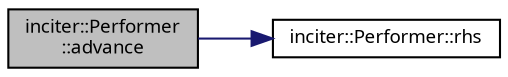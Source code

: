 digraph "inciter::Performer::advance"
{
 // INTERACTIVE_SVG=YES
  bgcolor="transparent";
  edge [fontname="sans-serif",fontsize="9",labelfontname="sans-serif",labelfontsize="9"];
  node [fontname="sans-serif",fontsize="9",shape=record];
  rankdir="LR";
  Node1 [label="inciter::Performer\l::advance",height=0.2,width=0.4,color="black", fillcolor="grey75", style="filled", fontcolor="black"];
  Node1 -> Node2 [color="midnightblue",fontsize="9",style="solid",fontname="sans-serif"];
  Node2 [label="inciter::Performer::rhs",height=0.2,width=0.4,color="black",URL="$classinciter_1_1_performer.html#a9f7b4e1b0e89575f4cba9a262e2de918",tooltip="Compute righ-hand side vector of PDE. "];
}
